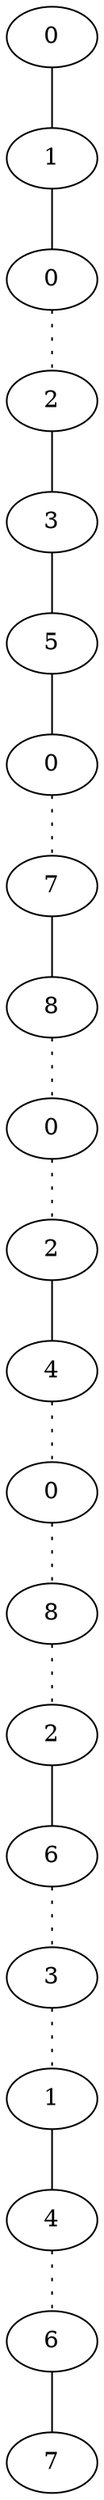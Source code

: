 graph {
a0[label=0];
a1[label=1];
a2[label=0];
a3[label=2];
a4[label=3];
a5[label=5];
a6[label=0];
a7[label=7];
a8[label=8];
a9[label=0];
a10[label=2];
a11[label=4];
a12[label=0];
a13[label=8];
a14[label=2];
a15[label=6];
a16[label=3];
a17[label=1];
a18[label=4];
a19[label=6];
a20[label=7];
a0 -- a1;
a1 -- a2;
a2 -- a3 [style=dotted];
a3 -- a4;
a4 -- a5;
a5 -- a6;
a6 -- a7 [style=dotted];
a7 -- a8;
a8 -- a9 [style=dotted];
a9 -- a10 [style=dotted];
a10 -- a11;
a11 -- a12 [style=dotted];
a12 -- a13 [style=dotted];
a13 -- a14 [style=dotted];
a14 -- a15;
a15 -- a16 [style=dotted];
a16 -- a17 [style=dotted];
a17 -- a18;
a18 -- a19 [style=dotted];
a19 -- a20;
}
